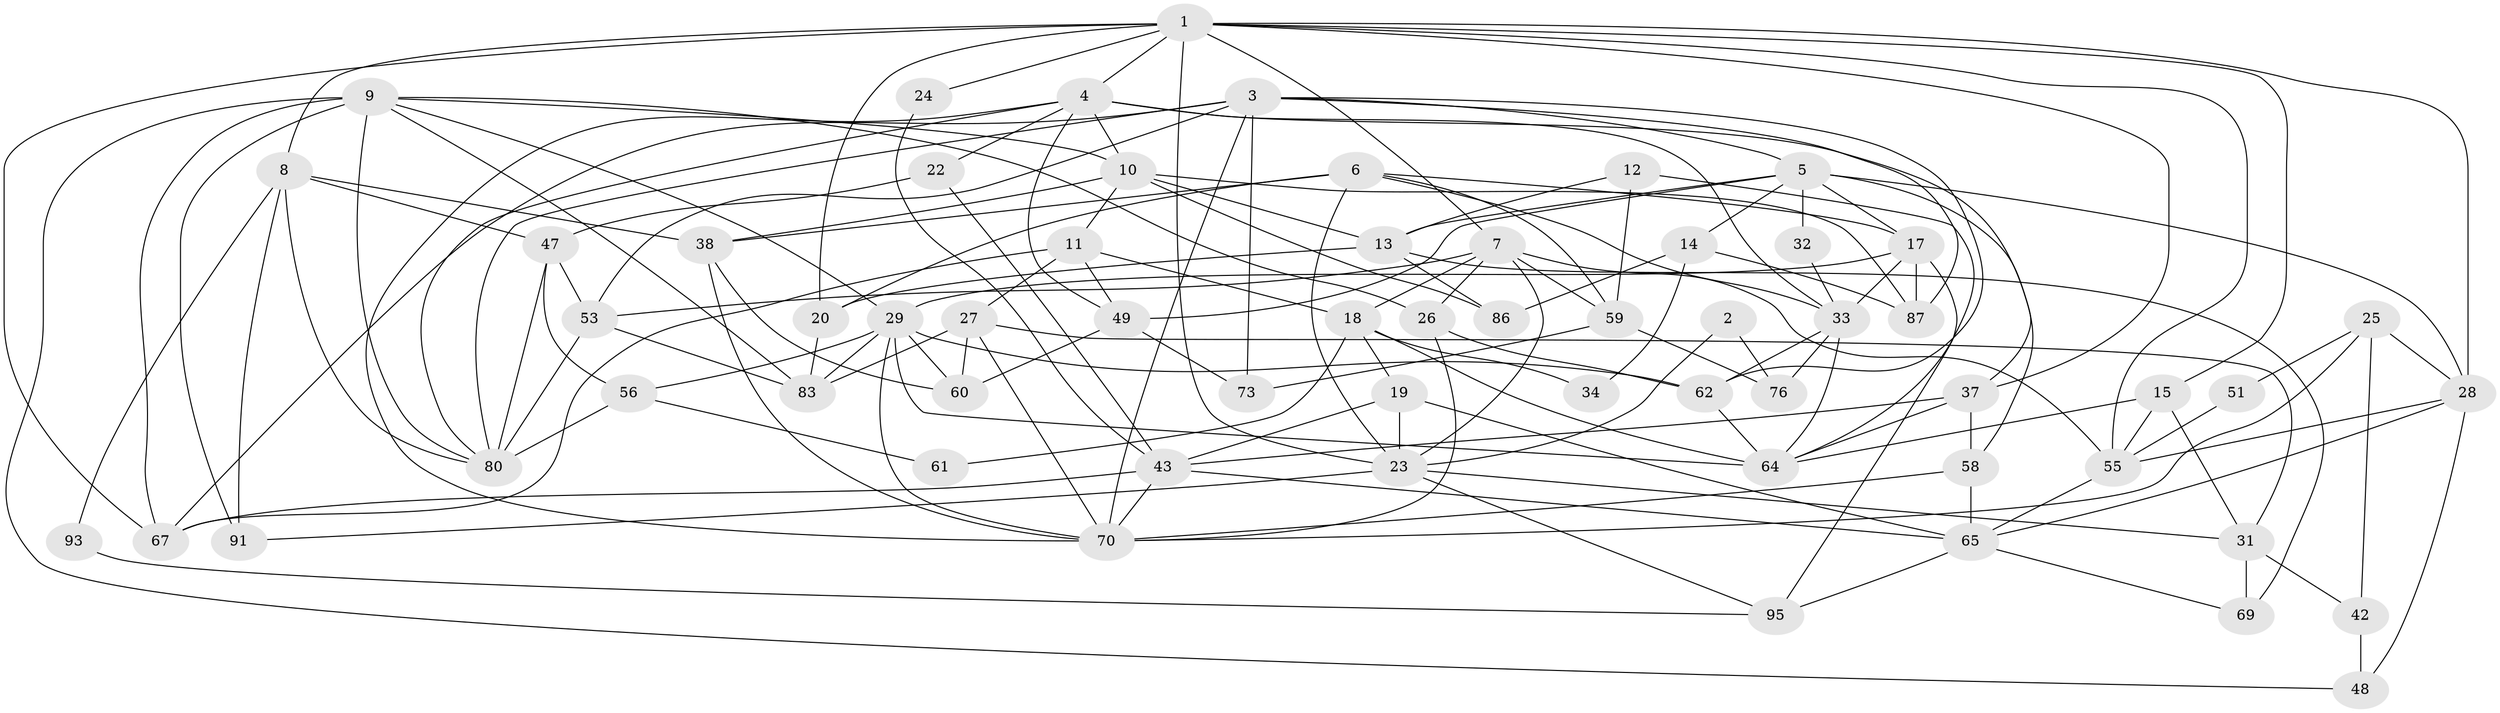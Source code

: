 // Generated by graph-tools (version 1.1) at 2025/52/02/27/25 19:52:07]
// undirected, 61 vertices, 152 edges
graph export_dot {
graph [start="1"]
  node [color=gray90,style=filled];
  1 [super="+78"];
  2;
  3 [super="+16"];
  4 [super="+88"];
  5 [super="+44"];
  6 [super="+50"];
  7 [super="+36"];
  8 [super="+63"];
  9 [super="+41"];
  10 [super="+46"];
  11 [super="+21"];
  12;
  13 [super="+57"];
  14;
  15 [super="+35"];
  17 [super="+30"];
  18 [super="+39"];
  19;
  20 [super="+52"];
  22 [super="+45"];
  23 [super="+54"];
  24;
  25;
  26;
  27 [super="+75"];
  28 [super="+92"];
  29 [super="+40"];
  31 [super="+68"];
  32;
  33 [super="+79"];
  34;
  37 [super="+84"];
  38;
  42;
  43 [super="+72"];
  47 [super="+89"];
  48;
  49 [super="+81"];
  51;
  53 [super="+77"];
  55;
  56 [super="+90"];
  58 [super="+94"];
  59 [super="+85"];
  60 [super="+66"];
  61;
  62;
  64 [super="+71"];
  65 [super="+82"];
  67;
  69;
  70 [super="+74"];
  73;
  76;
  80 [super="+96"];
  83;
  86;
  87 [super="+98"];
  91;
  93;
  95 [super="+97"];
  1 -- 37;
  1 -- 15;
  1 -- 24;
  1 -- 28;
  1 -- 67;
  1 -- 4;
  1 -- 55;
  1 -- 20;
  1 -- 7;
  1 -- 23;
  1 -- 8;
  2 -- 23;
  2 -- 76;
  3 -- 70;
  3 -- 5;
  3 -- 62;
  3 -- 67;
  3 -- 73;
  3 -- 80;
  3 -- 87;
  3 -- 53;
  4 -- 80;
  4 -- 22;
  4 -- 37;
  4 -- 33;
  4 -- 49;
  4 -- 70;
  4 -- 10;
  5 -- 32;
  5 -- 17;
  5 -- 13;
  5 -- 14;
  5 -- 49;
  5 -- 28;
  5 -- 58;
  6 -- 23;
  6 -- 33;
  6 -- 17;
  6 -- 20;
  6 -- 38;
  6 -- 59;
  7 -- 23;
  7 -- 18;
  7 -- 53;
  7 -- 26;
  7 -- 55;
  7 -- 59;
  8 -- 38 [weight=2];
  8 -- 91;
  8 -- 93;
  8 -- 80;
  8 -- 47;
  9 -- 67;
  9 -- 10;
  9 -- 29;
  9 -- 80;
  9 -- 48;
  9 -- 83;
  9 -- 26;
  9 -- 91;
  10 -- 13;
  10 -- 86;
  10 -- 38;
  10 -- 11;
  10 -- 87;
  11 -- 18;
  11 -- 67;
  11 -- 27;
  11 -- 49;
  12 -- 59;
  12 -- 64;
  12 -- 13;
  13 -- 20;
  13 -- 69;
  13 -- 86;
  14 -- 86;
  14 -- 34;
  14 -- 87;
  15 -- 64;
  15 -- 31;
  15 -- 55;
  17 -- 87;
  17 -- 29;
  17 -- 95;
  17 -- 33;
  18 -- 34;
  18 -- 61;
  18 -- 64 [weight=2];
  18 -- 19;
  19 -- 43;
  19 -- 23;
  19 -- 65;
  20 -- 83;
  22 -- 43;
  22 -- 47;
  23 -- 91;
  23 -- 95;
  23 -- 31;
  24 -- 43;
  25 -- 28;
  25 -- 42;
  25 -- 51;
  25 -- 70;
  26 -- 62;
  26 -- 70;
  27 -- 83;
  27 -- 70;
  27 -- 60;
  27 -- 31;
  28 -- 55;
  28 -- 48;
  28 -- 65;
  29 -- 62;
  29 -- 64;
  29 -- 83;
  29 -- 70;
  29 -- 60;
  29 -- 56;
  31 -- 42;
  31 -- 69;
  32 -- 33;
  33 -- 62;
  33 -- 76;
  33 -- 64;
  37 -- 64;
  37 -- 58;
  37 -- 43;
  38 -- 70;
  38 -- 60;
  42 -- 48;
  43 -- 67;
  43 -- 70;
  43 -- 65;
  47 -- 80 [weight=2];
  47 -- 56;
  47 -- 53;
  49 -- 60;
  49 -- 73;
  51 -- 55;
  53 -- 83;
  53 -- 80;
  55 -- 65;
  56 -- 80 [weight=2];
  56 -- 61;
  58 -- 65;
  58 -- 70;
  59 -- 76;
  59 -- 73;
  62 -- 64;
  65 -- 69;
  65 -- 95;
  93 -- 95;
}
